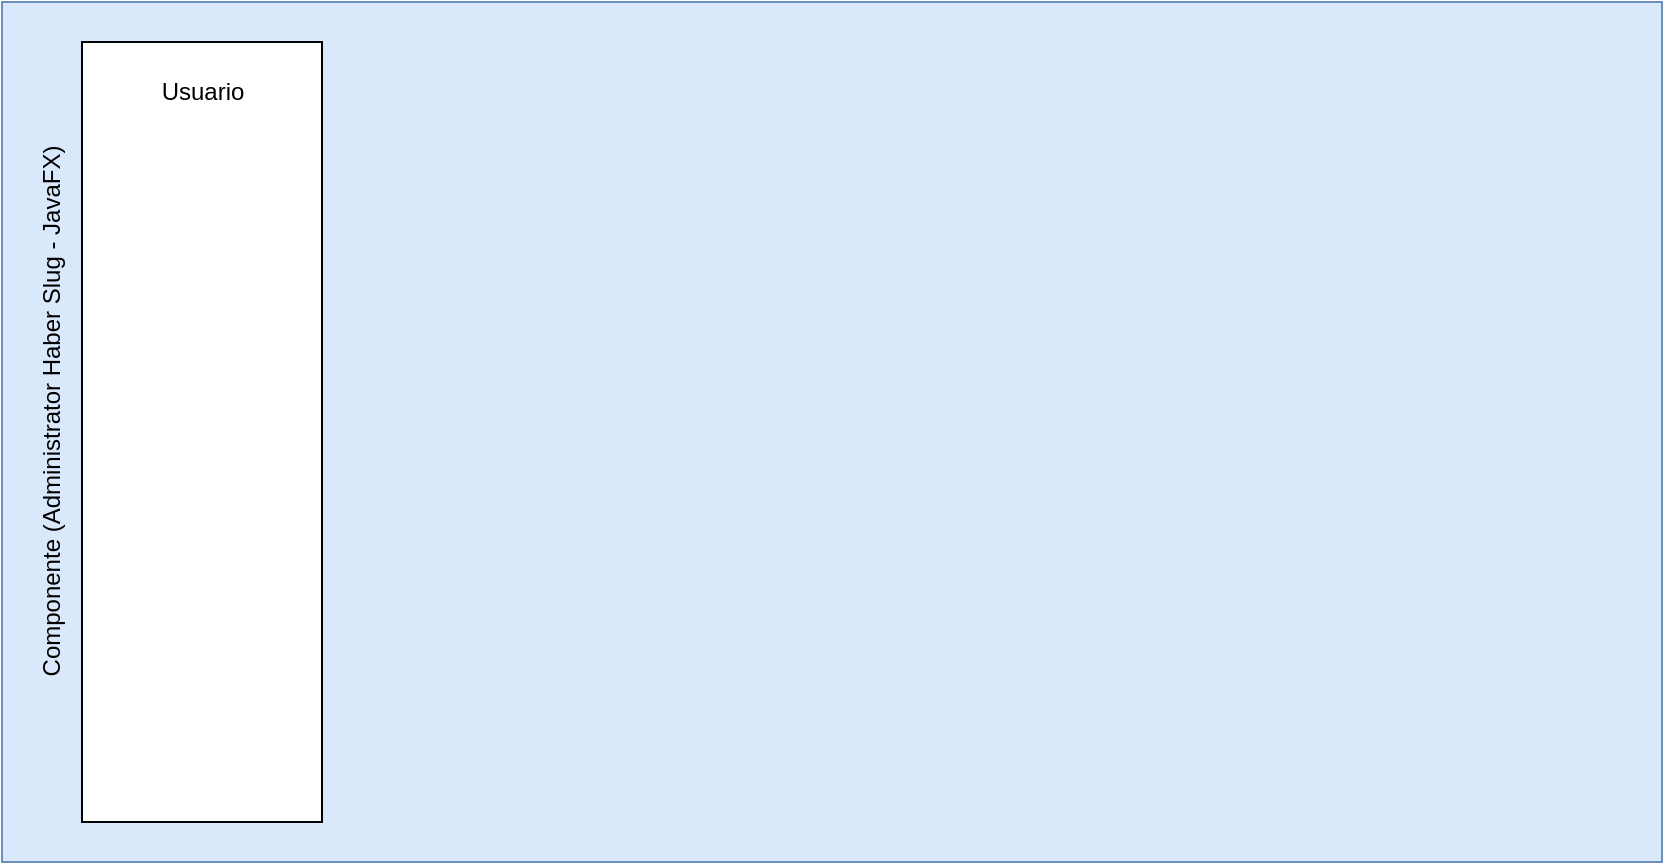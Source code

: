 <mxfile version="21.7.5" type="github">
  <diagram name="Page-1" id="Px1TQH4I4e_gSv_pm16Q">
    <mxGraphModel dx="1707" dy="522" grid="1" gridSize="10" guides="1" tooltips="1" connect="1" arrows="1" fold="1" page="1" pageScale="1" pageWidth="827" pageHeight="1169" math="0" shadow="0">
      <root>
        <mxCell id="0" />
        <mxCell id="1" parent="0" />
        <mxCell id="L8iOqvPrXSVHJlq4Wik0-1" value="" style="rounded=0;whiteSpace=wrap;html=1;fillColor=#dae8fc;strokeColor=#6c8ebf;" vertex="1" parent="1">
          <mxGeometry x="-10" y="60" width="830" height="430" as="geometry" />
        </mxCell>
        <mxCell id="L8iOqvPrXSVHJlq4Wik0-2" value="Componente (Administrator Haber Slug - JavaFX)" style="text;html=1;align=center;verticalAlign=middle;resizable=0;points=[];autosize=1;strokeColor=none;fillColor=none;rotation=-90;" vertex="1" parent="1">
          <mxGeometry x="-130" y="250" width="290" height="30" as="geometry" />
        </mxCell>
        <mxCell id="L8iOqvPrXSVHJlq4Wik0-3" value="" style="rounded=0;whiteSpace=wrap;html=1;" vertex="1" parent="1">
          <mxGeometry x="30" y="80" width="120" height="390" as="geometry" />
        </mxCell>
        <mxCell id="L8iOqvPrXSVHJlq4Wik0-4" value="Usuario" style="text;html=1;align=center;verticalAlign=middle;resizable=0;points=[];autosize=1;strokeColor=none;fillColor=none;" vertex="1" parent="1">
          <mxGeometry x="60" y="90" width="60" height="30" as="geometry" />
        </mxCell>
      </root>
    </mxGraphModel>
  </diagram>
</mxfile>
